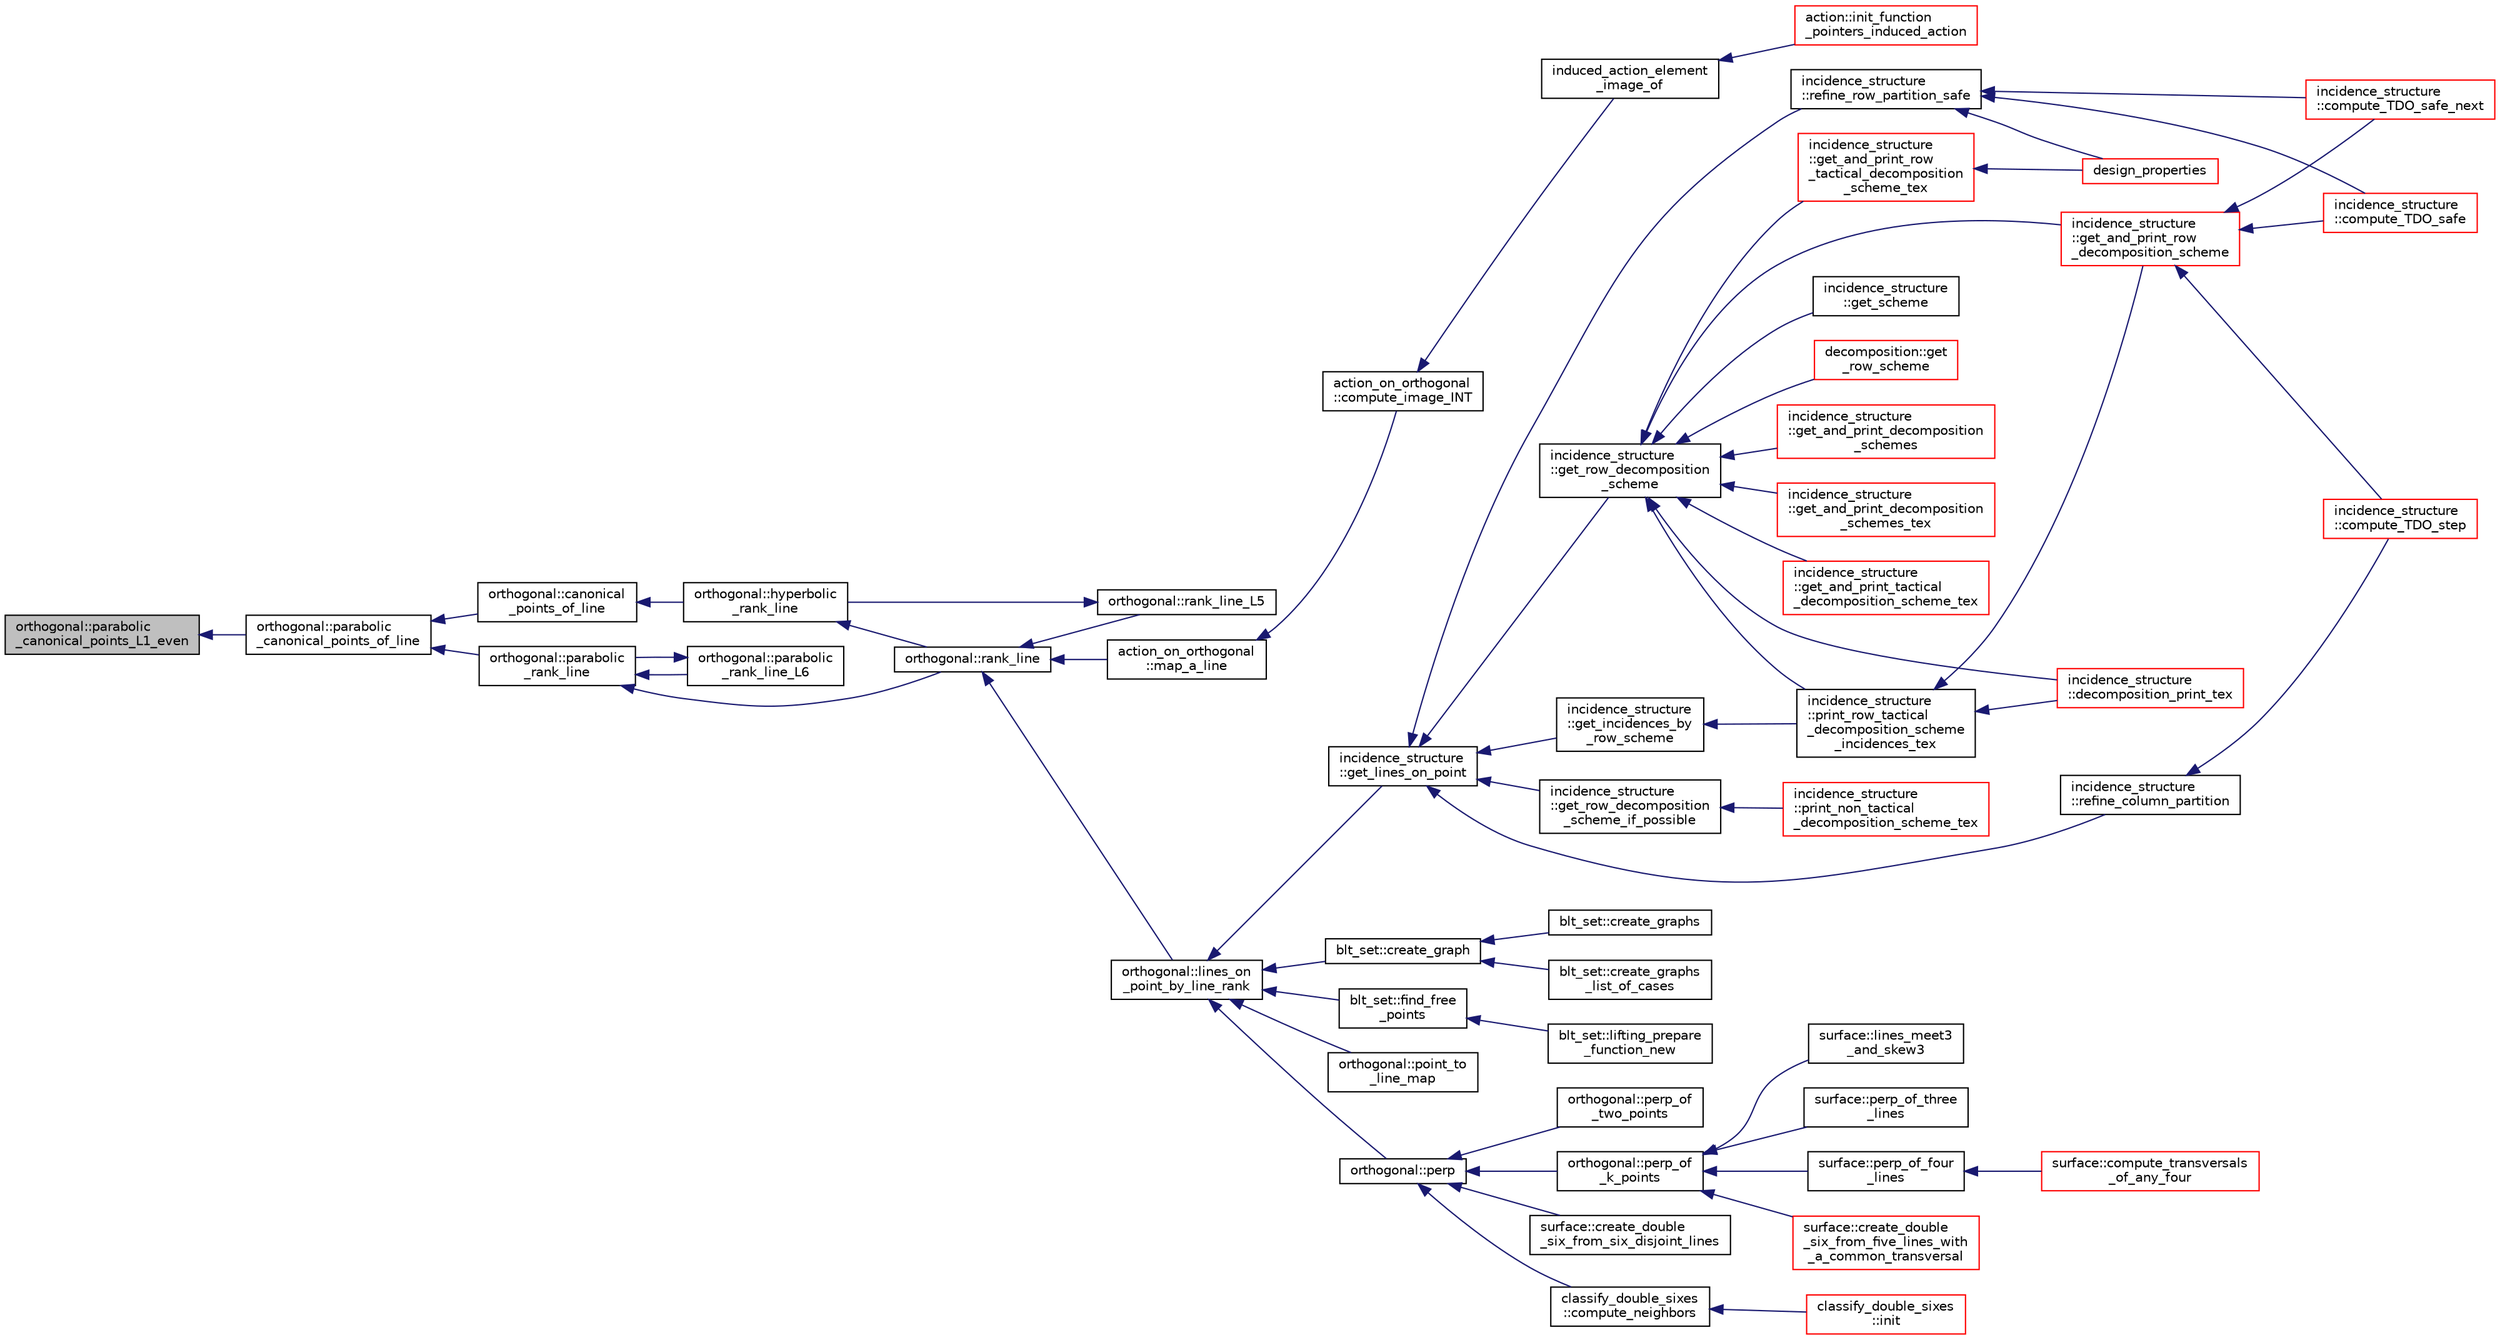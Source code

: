 digraph "orthogonal::parabolic_canonical_points_L1_even"
{
  edge [fontname="Helvetica",fontsize="10",labelfontname="Helvetica",labelfontsize="10"];
  node [fontname="Helvetica",fontsize="10",shape=record];
  rankdir="LR";
  Node12879 [label="orthogonal::parabolic\l_canonical_points_L1_even",height=0.2,width=0.4,color="black", fillcolor="grey75", style="filled", fontcolor="black"];
  Node12879 -> Node12880 [dir="back",color="midnightblue",fontsize="10",style="solid",fontname="Helvetica"];
  Node12880 [label="orthogonal::parabolic\l_canonical_points_of_line",height=0.2,width=0.4,color="black", fillcolor="white", style="filled",URL="$d7/daa/classorthogonal.html#a7f1b4034dcfc0c22f06242b179466594"];
  Node12880 -> Node12881 [dir="back",color="midnightblue",fontsize="10",style="solid",fontname="Helvetica"];
  Node12881 [label="orthogonal::canonical\l_points_of_line",height=0.2,width=0.4,color="black", fillcolor="white", style="filled",URL="$d7/daa/classorthogonal.html#a561d7c5426dcdb221a961ab2f0d89ae4"];
  Node12881 -> Node12882 [dir="back",color="midnightblue",fontsize="10",style="solid",fontname="Helvetica"];
  Node12882 [label="orthogonal::hyperbolic\l_rank_line",height=0.2,width=0.4,color="black", fillcolor="white", style="filled",URL="$d7/daa/classorthogonal.html#a2810f9a6851f445b03fdbfe2a888e9f5"];
  Node12882 -> Node12883 [dir="back",color="midnightblue",fontsize="10",style="solid",fontname="Helvetica"];
  Node12883 [label="orthogonal::rank_line",height=0.2,width=0.4,color="black", fillcolor="white", style="filled",URL="$d7/daa/classorthogonal.html#a5e1b5a3eb76840f425e71f25dabcd470"];
  Node12883 -> Node12884 [dir="back",color="midnightblue",fontsize="10",style="solid",fontname="Helvetica"];
  Node12884 [label="orthogonal::lines_on\l_point_by_line_rank",height=0.2,width=0.4,color="black", fillcolor="white", style="filled",URL="$d7/daa/classorthogonal.html#adc21874b6da3cd3585c704994fb538aa"];
  Node12884 -> Node12885 [dir="back",color="midnightblue",fontsize="10",style="solid",fontname="Helvetica"];
  Node12885 [label="blt_set::create_graph",height=0.2,width=0.4,color="black", fillcolor="white", style="filled",URL="$d1/d3d/classblt__set.html#ae92249ece99ffbc92e93e49cd5d5dccf"];
  Node12885 -> Node12886 [dir="back",color="midnightblue",fontsize="10",style="solid",fontname="Helvetica"];
  Node12886 [label="blt_set::create_graphs",height=0.2,width=0.4,color="black", fillcolor="white", style="filled",URL="$d1/d3d/classblt__set.html#a3f1d4a8ed15875c47b327949f26a4533"];
  Node12885 -> Node12887 [dir="back",color="midnightblue",fontsize="10",style="solid",fontname="Helvetica"];
  Node12887 [label="blt_set::create_graphs\l_list_of_cases",height=0.2,width=0.4,color="black", fillcolor="white", style="filled",URL="$d1/d3d/classblt__set.html#a91ad531d4154bd887182dbd6121476f3"];
  Node12884 -> Node12888 [dir="back",color="midnightblue",fontsize="10",style="solid",fontname="Helvetica"];
  Node12888 [label="blt_set::find_free\l_points",height=0.2,width=0.4,color="black", fillcolor="white", style="filled",URL="$d1/d3d/classblt__set.html#a71f82dd3dc4a901ea2a0949d2f1af302"];
  Node12888 -> Node12889 [dir="back",color="midnightblue",fontsize="10",style="solid",fontname="Helvetica"];
  Node12889 [label="blt_set::lifting_prepare\l_function_new",height=0.2,width=0.4,color="black", fillcolor="white", style="filled",URL="$d1/d3d/classblt__set.html#a1314b7c0a3b78ba54c0f61a397d8afce"];
  Node12884 -> Node12890 [dir="back",color="midnightblue",fontsize="10",style="solid",fontname="Helvetica"];
  Node12890 [label="orthogonal::point_to\l_line_map",height=0.2,width=0.4,color="black", fillcolor="white", style="filled",URL="$d7/daa/classorthogonal.html#a1eae48671390d1c251303be93b45f9e4"];
  Node12884 -> Node12891 [dir="back",color="midnightblue",fontsize="10",style="solid",fontname="Helvetica"];
  Node12891 [label="orthogonal::perp",height=0.2,width=0.4,color="black", fillcolor="white", style="filled",URL="$d7/daa/classorthogonal.html#ae80e0fa8d1e8caddb9afbb466e3d3189"];
  Node12891 -> Node12892 [dir="back",color="midnightblue",fontsize="10",style="solid",fontname="Helvetica"];
  Node12892 [label="orthogonal::perp_of\l_two_points",height=0.2,width=0.4,color="black", fillcolor="white", style="filled",URL="$d7/daa/classorthogonal.html#a6a05fef2e61ed508bff66d6728c58ec0"];
  Node12891 -> Node12893 [dir="back",color="midnightblue",fontsize="10",style="solid",fontname="Helvetica"];
  Node12893 [label="orthogonal::perp_of\l_k_points",height=0.2,width=0.4,color="black", fillcolor="white", style="filled",URL="$d7/daa/classorthogonal.html#a6a92a4680dc76bb289141fc5c765f5fb"];
  Node12893 -> Node12894 [dir="back",color="midnightblue",fontsize="10",style="solid",fontname="Helvetica"];
  Node12894 [label="surface::lines_meet3\l_and_skew3",height=0.2,width=0.4,color="black", fillcolor="white", style="filled",URL="$d5/d88/classsurface.html#af87ed9d20b980a89342f20c206ae5790"];
  Node12893 -> Node12895 [dir="back",color="midnightblue",fontsize="10",style="solid",fontname="Helvetica"];
  Node12895 [label="surface::perp_of_three\l_lines",height=0.2,width=0.4,color="black", fillcolor="white", style="filled",URL="$d5/d88/classsurface.html#aaa43449a367799d405821a1cd5a7e644"];
  Node12893 -> Node12896 [dir="back",color="midnightblue",fontsize="10",style="solid",fontname="Helvetica"];
  Node12896 [label="surface::perp_of_four\l_lines",height=0.2,width=0.4,color="black", fillcolor="white", style="filled",URL="$d5/d88/classsurface.html#a8da8a93f1fcbf344eb943869b0d488f1"];
  Node12896 -> Node12897 [dir="back",color="midnightblue",fontsize="10",style="solid",fontname="Helvetica"];
  Node12897 [label="surface::compute_transversals\l_of_any_four",height=0.2,width=0.4,color="red", fillcolor="white", style="filled",URL="$d5/d88/classsurface.html#a8023ace5ba7640932b77f1d54a792614"];
  Node12893 -> Node12906 [dir="back",color="midnightblue",fontsize="10",style="solid",fontname="Helvetica"];
  Node12906 [label="surface::create_double\l_six_from_five_lines_with\l_a_common_transversal",height=0.2,width=0.4,color="red", fillcolor="white", style="filled",URL="$d5/d88/classsurface.html#a6d8fafa386893521305e016011d55673"];
  Node12891 -> Node12920 [dir="back",color="midnightblue",fontsize="10",style="solid",fontname="Helvetica"];
  Node12920 [label="surface::create_double\l_six_from_six_disjoint_lines",height=0.2,width=0.4,color="black", fillcolor="white", style="filled",URL="$d5/d88/classsurface.html#a4c44f0a33d709edee71537547880dd87"];
  Node12891 -> Node12921 [dir="back",color="midnightblue",fontsize="10",style="solid",fontname="Helvetica"];
  Node12921 [label="classify_double_sixes\l::compute_neighbors",height=0.2,width=0.4,color="black", fillcolor="white", style="filled",URL="$dd/d23/classclassify__double__sixes.html#a675e241052c36c58063ddcfc06d209b2"];
  Node12921 -> Node12900 [dir="back",color="midnightblue",fontsize="10",style="solid",fontname="Helvetica"];
  Node12900 [label="classify_double_sixes\l::init",height=0.2,width=0.4,color="red", fillcolor="white", style="filled",URL="$dd/d23/classclassify__double__sixes.html#a8c5c41d5124b35379d626480ff225f7b"];
  Node12884 -> Node12922 [dir="back",color="midnightblue",fontsize="10",style="solid",fontname="Helvetica"];
  Node12922 [label="incidence_structure\l::get_lines_on_point",height=0.2,width=0.4,color="black", fillcolor="white", style="filled",URL="$da/d8a/classincidence__structure.html#a09148fd9478525b4a65c8e44833d1861"];
  Node12922 -> Node12923 [dir="back",color="midnightblue",fontsize="10",style="solid",fontname="Helvetica"];
  Node12923 [label="incidence_structure\l::refine_row_partition_safe",height=0.2,width=0.4,color="black", fillcolor="white", style="filled",URL="$da/d8a/classincidence__structure.html#ae84b2dc0f1a0cd1f9acfadcae21e3745"];
  Node12923 -> Node12924 [dir="back",color="midnightblue",fontsize="10",style="solid",fontname="Helvetica"];
  Node12924 [label="design_properties",height=0.2,width=0.4,color="red", fillcolor="white", style="filled",URL="$d9/dc2/apps_2combinatorics_2design_8_c.html#a7d7aac893d68b4a25d1ab91b57ae2af1"];
  Node12923 -> Node12928 [dir="back",color="midnightblue",fontsize="10",style="solid",fontname="Helvetica"];
  Node12928 [label="incidence_structure\l::compute_TDO_safe_next",height=0.2,width=0.4,color="red", fillcolor="white", style="filled",URL="$da/d8a/classincidence__structure.html#a7c315a348fc6bed0f8642767cc9cd7d1"];
  Node12923 -> Node12931 [dir="back",color="midnightblue",fontsize="10",style="solid",fontname="Helvetica"];
  Node12931 [label="incidence_structure\l::compute_TDO_safe",height=0.2,width=0.4,color="red", fillcolor="white", style="filled",URL="$da/d8a/classincidence__structure.html#ab1409e71c4b6855e49edfd3526644202"];
  Node12922 -> Node12945 [dir="back",color="midnightblue",fontsize="10",style="solid",fontname="Helvetica"];
  Node12945 [label="incidence_structure\l::refine_column_partition",height=0.2,width=0.4,color="black", fillcolor="white", style="filled",URL="$da/d8a/classincidence__structure.html#ac262f307c1531d67496129dc7890cda4"];
  Node12945 -> Node12946 [dir="back",color="midnightblue",fontsize="10",style="solid",fontname="Helvetica"];
  Node12946 [label="incidence_structure\l::compute_TDO_step",height=0.2,width=0.4,color="red", fillcolor="white", style="filled",URL="$da/d8a/classincidence__structure.html#a6175accaa64033df34d722c594a8b827"];
  Node12922 -> Node12950 [dir="back",color="midnightblue",fontsize="10",style="solid",fontname="Helvetica"];
  Node12950 [label="incidence_structure\l::get_incidences_by\l_row_scheme",height=0.2,width=0.4,color="black", fillcolor="white", style="filled",URL="$da/d8a/classincidence__structure.html#addab249e03244133841bd793389c792c"];
  Node12950 -> Node12951 [dir="back",color="midnightblue",fontsize="10",style="solid",fontname="Helvetica"];
  Node12951 [label="incidence_structure\l::print_row_tactical\l_decomposition_scheme\l_incidences_tex",height=0.2,width=0.4,color="black", fillcolor="white", style="filled",URL="$da/d8a/classincidence__structure.html#a23279d5c98b702de05171c245d5375fa"];
  Node12951 -> Node12952 [dir="back",color="midnightblue",fontsize="10",style="solid",fontname="Helvetica"];
  Node12952 [label="incidence_structure\l::get_and_print_row\l_decomposition_scheme",height=0.2,width=0.4,color="red", fillcolor="white", style="filled",URL="$da/d8a/classincidence__structure.html#a4a1e589bb5c47fb2d98fdb561b669dcf"];
  Node12952 -> Node12928 [dir="back",color="midnightblue",fontsize="10",style="solid",fontname="Helvetica"];
  Node12952 -> Node12931 [dir="back",color="midnightblue",fontsize="10",style="solid",fontname="Helvetica"];
  Node12952 -> Node12946 [dir="back",color="midnightblue",fontsize="10",style="solid",fontname="Helvetica"];
  Node12951 -> Node12953 [dir="back",color="midnightblue",fontsize="10",style="solid",fontname="Helvetica"];
  Node12953 [label="incidence_structure\l::decomposition_print_tex",height=0.2,width=0.4,color="red", fillcolor="white", style="filled",URL="$da/d8a/classincidence__structure.html#ada3fae9fd1819b36e6bfe18dedd01e6a"];
  Node12922 -> Node12954 [dir="back",color="midnightblue",fontsize="10",style="solid",fontname="Helvetica"];
  Node12954 [label="incidence_structure\l::get_row_decomposition\l_scheme",height=0.2,width=0.4,color="black", fillcolor="white", style="filled",URL="$da/d8a/classincidence__structure.html#aa0ad04253ba8e75bb15900ee8b01c9aa"];
  Node12954 -> Node12955 [dir="back",color="midnightblue",fontsize="10",style="solid",fontname="Helvetica"];
  Node12955 [label="decomposition::get\l_row_scheme",height=0.2,width=0.4,color="red", fillcolor="white", style="filled",URL="$d3/d2b/classdecomposition.html#acdb57cdc0c5b1b4692337a7a629f7113"];
  Node12954 -> Node12951 [dir="back",color="midnightblue",fontsize="10",style="solid",fontname="Helvetica"];
  Node12954 -> Node12952 [dir="back",color="midnightblue",fontsize="10",style="solid",fontname="Helvetica"];
  Node12954 -> Node12957 [dir="back",color="midnightblue",fontsize="10",style="solid",fontname="Helvetica"];
  Node12957 [label="incidence_structure\l::get_and_print_decomposition\l_schemes",height=0.2,width=0.4,color="red", fillcolor="white", style="filled",URL="$da/d8a/classincidence__structure.html#a95766a2ffb220bae98b60ed3c91bce9a"];
  Node12954 -> Node12961 [dir="back",color="midnightblue",fontsize="10",style="solid",fontname="Helvetica"];
  Node12961 [label="incidence_structure\l::get_and_print_decomposition\l_schemes_tex",height=0.2,width=0.4,color="red", fillcolor="white", style="filled",URL="$da/d8a/classincidence__structure.html#a2a9844501c86ee7588a64227cc6867e5"];
  Node12954 -> Node12962 [dir="back",color="midnightblue",fontsize="10",style="solid",fontname="Helvetica"];
  Node12962 [label="incidence_structure\l::get_and_print_tactical\l_decomposition_scheme_tex",height=0.2,width=0.4,color="red", fillcolor="white", style="filled",URL="$da/d8a/classincidence__structure.html#a88a5db2769f6529b86c1ee250ceed24d"];
  Node12954 -> Node12963 [dir="back",color="midnightblue",fontsize="10",style="solid",fontname="Helvetica"];
  Node12963 [label="incidence_structure\l::get_scheme",height=0.2,width=0.4,color="black", fillcolor="white", style="filled",URL="$da/d8a/classincidence__structure.html#a13191a7c41cd54c5a453e82395893ad9"];
  Node12954 -> Node12964 [dir="back",color="midnightblue",fontsize="10",style="solid",fontname="Helvetica"];
  Node12964 [label="incidence_structure\l::get_and_print_row\l_tactical_decomposition\l_scheme_tex",height=0.2,width=0.4,color="red", fillcolor="white", style="filled",URL="$da/d8a/classincidence__structure.html#a93bcc4c9c4ebb9635a60b2c5df9c43b0"];
  Node12964 -> Node12924 [dir="back",color="midnightblue",fontsize="10",style="solid",fontname="Helvetica"];
  Node12954 -> Node12953 [dir="back",color="midnightblue",fontsize="10",style="solid",fontname="Helvetica"];
  Node12922 -> Node12965 [dir="back",color="midnightblue",fontsize="10",style="solid",fontname="Helvetica"];
  Node12965 [label="incidence_structure\l::get_row_decomposition\l_scheme_if_possible",height=0.2,width=0.4,color="black", fillcolor="white", style="filled",URL="$da/d8a/classincidence__structure.html#ac93d2a6419b0fca3f25f101c5f08caf5"];
  Node12965 -> Node12966 [dir="back",color="midnightblue",fontsize="10",style="solid",fontname="Helvetica"];
  Node12966 [label="incidence_structure\l::print_non_tactical\l_decomposition_scheme_tex",height=0.2,width=0.4,color="red", fillcolor="white", style="filled",URL="$da/d8a/classincidence__structure.html#a27995a1d72c680e66343d871d838800e"];
  Node12883 -> Node12967 [dir="back",color="midnightblue",fontsize="10",style="solid",fontname="Helvetica"];
  Node12967 [label="orthogonal::rank_line_L5",height=0.2,width=0.4,color="black", fillcolor="white", style="filled",URL="$d7/daa/classorthogonal.html#a80bcc065004ef76b70cef437fff6f54c"];
  Node12967 -> Node12882 [dir="back",color="midnightblue",fontsize="10",style="solid",fontname="Helvetica"];
  Node12883 -> Node12968 [dir="back",color="midnightblue",fontsize="10",style="solid",fontname="Helvetica"];
  Node12968 [label="action_on_orthogonal\l::map_a_line",height=0.2,width=0.4,color="black", fillcolor="white", style="filled",URL="$dc/d87/classaction__on__orthogonal.html#ac7e41a4bbc9e0f2813f2f7030f3ed177"];
  Node12968 -> Node12969 [dir="back",color="midnightblue",fontsize="10",style="solid",fontname="Helvetica"];
  Node12969 [label="action_on_orthogonal\l::compute_image_INT",height=0.2,width=0.4,color="black", fillcolor="white", style="filled",URL="$dc/d87/classaction__on__orthogonal.html#a53cee5a150163f7614151b9cd1fc06f3"];
  Node12969 -> Node12970 [dir="back",color="midnightblue",fontsize="10",style="solid",fontname="Helvetica"];
  Node12970 [label="induced_action_element\l_image_of",height=0.2,width=0.4,color="black", fillcolor="white", style="filled",URL="$d3/d27/interface_8_c.html#a821850d6c3988dd122de0489cd36f0f0"];
  Node12970 -> Node12971 [dir="back",color="midnightblue",fontsize="10",style="solid",fontname="Helvetica"];
  Node12971 [label="action::init_function\l_pointers_induced_action",height=0.2,width=0.4,color="red", fillcolor="white", style="filled",URL="$d2/d86/classaction.html#a3b9287d084b24f7a3b9532a7589c58de"];
  Node12880 -> Node13170 [dir="back",color="midnightblue",fontsize="10",style="solid",fontname="Helvetica"];
  Node13170 [label="orthogonal::parabolic\l_rank_line",height=0.2,width=0.4,color="black", fillcolor="white", style="filled",URL="$d7/daa/classorthogonal.html#a7df334ceca90bc5b90c56354dbaf45c9"];
  Node13170 -> Node12883 [dir="back",color="midnightblue",fontsize="10",style="solid",fontname="Helvetica"];
  Node13170 -> Node13171 [dir="back",color="midnightblue",fontsize="10",style="solid",fontname="Helvetica"];
  Node13171 [label="orthogonal::parabolic\l_rank_line_L6",height=0.2,width=0.4,color="black", fillcolor="white", style="filled",URL="$d7/daa/classorthogonal.html#ab242f864cc2a012dee7c379649d2e566"];
  Node13171 -> Node13170 [dir="back",color="midnightblue",fontsize="10",style="solid",fontname="Helvetica"];
}
